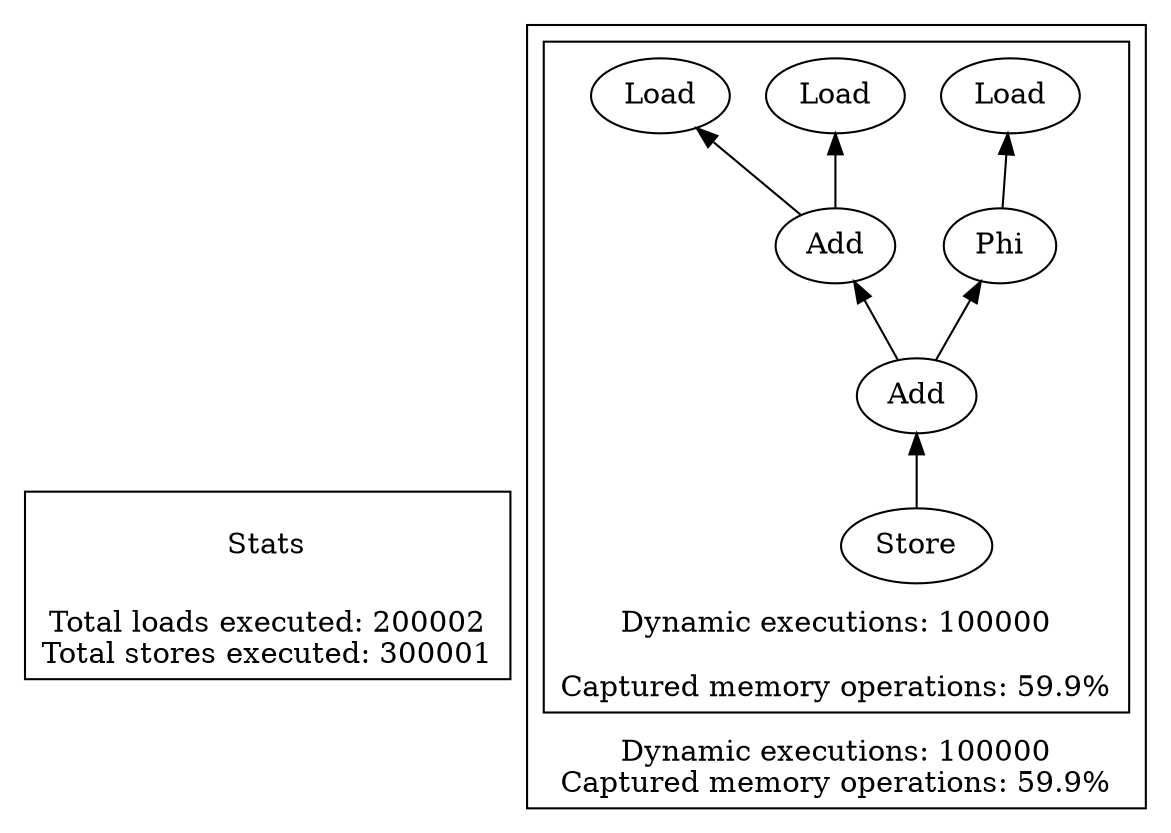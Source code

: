 strict digraph {
rankdir=BT
subgraph {
Stats [shape=plaintext]
cluster=true
label="Total loads executed: 200002\nTotal stores executed: 300001"
}
subgraph {
subgraph {
{
rank=min
"0_0_32" [label="Store"]
}
"0_0_31" [label="Add"]
"0_0_32" -> "0_0_31"
"0_0_30" [label="Add"]
"0_0_27" [label="Load"]
"0_0_30" -> "0_0_27"
"0_0_25" [label="Phi"]
"0_0_21" [label="Load"]
"0_0_25" -> "0_0_21"
"0_0_31" -> "0_0_30"
"0_0_31" -> "0_0_25"
"0_0_29" [label="Load"]
"0_0_30" -> "0_0_29"
cluster=true
label="Dynamic executions: 100000\n\nCaptured memory operations: 59.9%"
}
cluster=true
label="Dynamic executions: 100000\nCaptured memory operations: 59.9%"
}
}
